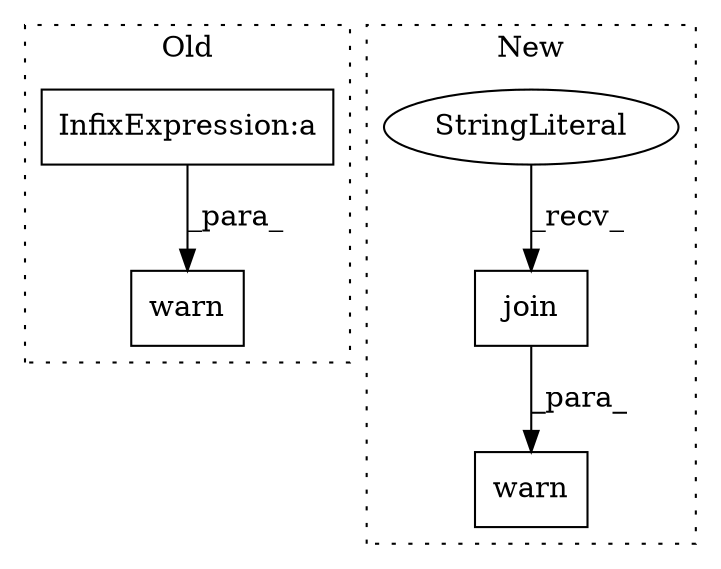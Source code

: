 digraph G {
subgraph cluster0 {
1 [label="warn" a="32" s="924,1031" l="5,1" shape="box"];
5 [label="InfixExpression:a" a="27" s="895" l="3" shape="box"];
label = "Old";
style="dotted";
}
subgraph cluster1 {
2 [label="join" a="32" s="906,1039" l="16,-3" shape="box"];
3 [label="StringLiteral" a="45" s="902" l="3" shape="ellipse"];
4 [label="warn" a="32" s="856,1036" l="5,1" shape="box"];
label = "New";
style="dotted";
}
2 -> 4 [label="_para_"];
3 -> 2 [label="_recv_"];
5 -> 1 [label="_para_"];
}